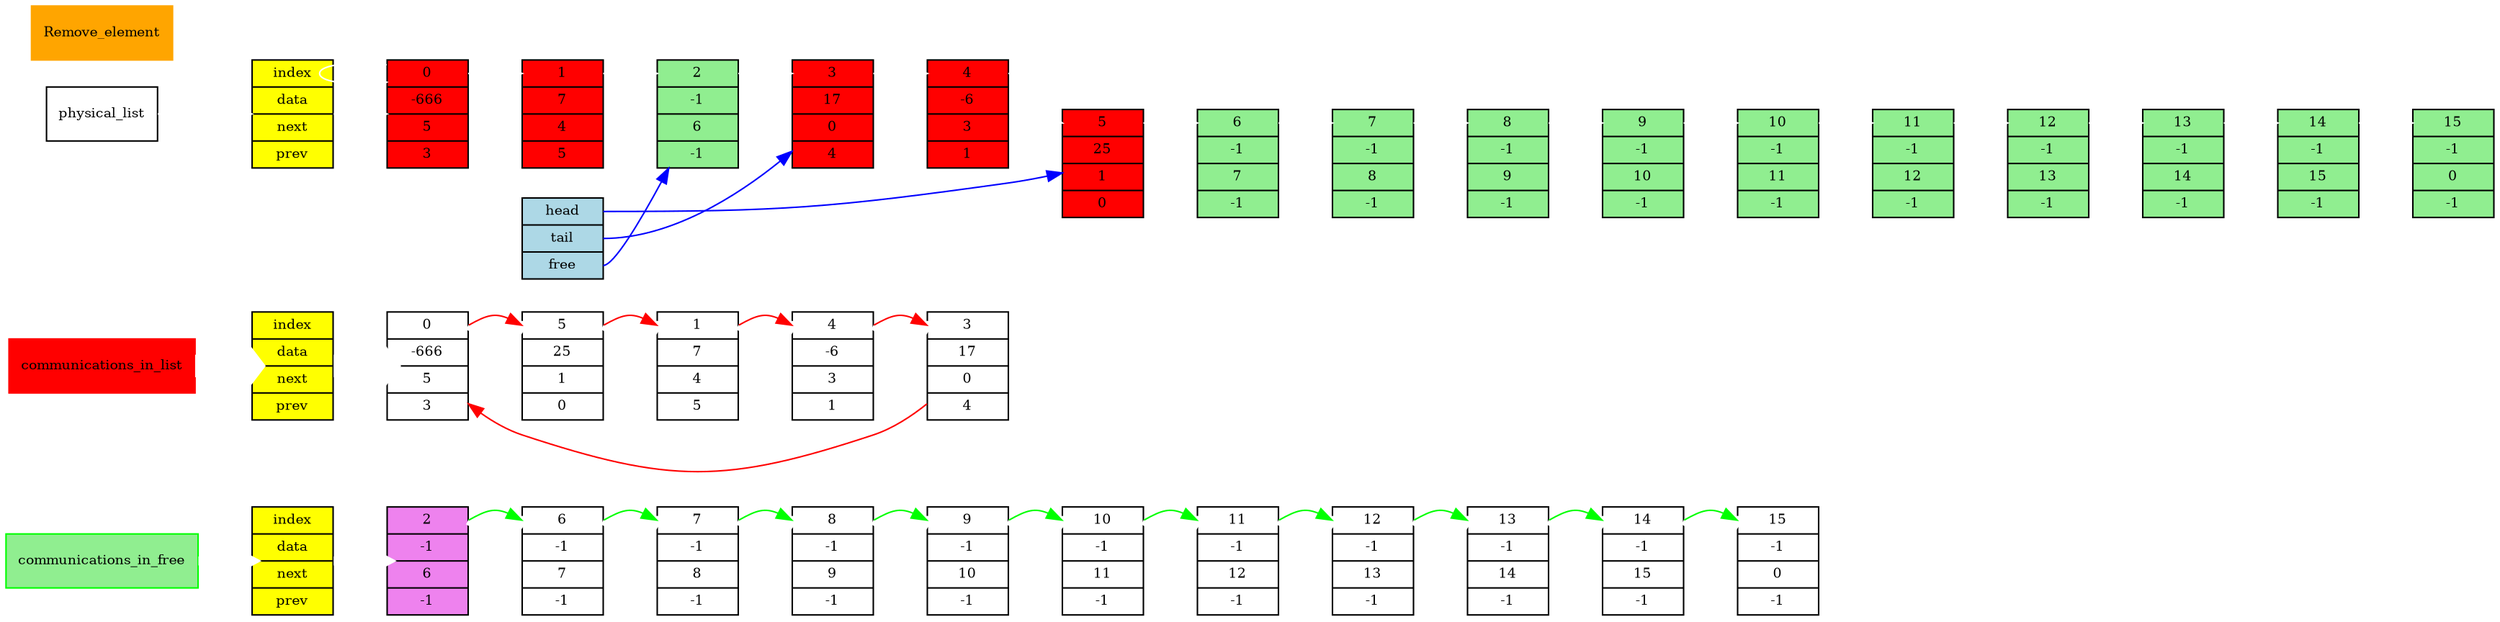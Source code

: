 digraph
{
	rankdir = LR;
	node[fontsize=9];
	edge[color="green",fontsize=12]

	subgraph
	{
		communications_in_free [shape="rectangle", color = "green", style="filled",fillcolor="lightgreen"]

		names_free [shape=record, label=" index | data | next | prev ", style="filled",fillcolor="yellow"]

		name2 [shape=record, label="<f2>    2 |   -1 |    6 |   -1 ", style="filled",fillcolor="violet"]
		name6 [shape=record, label="<f6>    6 |   -1 |    7 |   -1 "]
		name7 [shape=record, label="<f7>    7 |   -1 |    8 |   -1 "]
		name8 [shape=record, label="<f8>    8 |   -1 |    9 |   -1 "]
		name9 [shape=record, label="<f9>    9 |   -1 |   10 |   -1 "]
		name10 [shape=record, label="<f10>   10 |   -1 |   11 |   -1 "]
		name11 [shape=record, label="<f11>   11 |   -1 |   12 |   -1 "]
		name12 [shape=record, label="<f12>   12 |   -1 |   13 |   -1 "]
		name13 [shape=record, label="<f13>   13 |   -1 |   14 |   -1 "]
		name14 [shape=record, label="<f14>   14 |   -1 |   15 |   -1 "]
		name15 [shape=record, label="<f15>   15 |   -1 |    0 |   -1 "]
		
		name2:<f2> -> name6:<f6> -> name7:<f7> -> name8:<f8> -> name9:<f9> -> name10:<f10> -> name11:<f11> -> name12:<f12> -> name13:<f13> -> name14:<f14> -> name15:<f15> [penwidth = 6.0, color="white"]
		name2:<f2> -> name6:<f6> -> name7:<f7> -> name8:<f8> -> name9:<f9> -> name10:<f10> -> name11:<f11> -> name12:<f12> -> name13:<f13> -> name14:<f14> -> name15:<f15> 

		communications_in_free -> names_free -> name2 [penwidth = 6.0, color="white"]
	}

	edge[color="red",fontsize=12]

	subgraph
	{
		communications_in_list [shape="rectangle", color = "red", style="filled",fillcolor="red"]

		names_list [shape=record, label=" index | data | next | prev ", style="filled",fillcolor="yellow"]

		name0 [shape=record, label="<f0>    0 | -666 |    5 |    3 "]
		name5 [shape=record, label="<f5>    5 |   25 |    1 |    0 "]
		name1 [shape=record, label="<f1>    1 |    7 |    4 |    5 "]
		name4 [shape=record, label="<f4>    4 |   -6 |    3 |    1 "]
		name3 [shape=record, label="<f3>    3 |   17 |    0 |    4 "]
		
		name0:<f0> -> name5:<f5> -> name1:<f1> -> name4:<f4> -> name3:<f3> [penwidth = 6.0, color="white"]
		name0:<f0> -> name5:<f5> -> name1:<f1> -> name4:<f4> -> name3:<f3> 
		name3 -> name0
		communications_in_list -> names_list -> name0 [penwidth = 15.0, color="white"]
	}

	edge[color="white",fontsize=12]

	subgraph
	{
		header [shape=record, label="<f0> head | <f1> tail | <f2> free", style="filled",fillcolor="lightblue"]
	}
		edge[color="blue",fontsize=12]

	subgraph
	{
		header:<f0> -> name_ph5
	header:<f1> -> name_ph3
	header:<f2> -> name_ph2
	}

	edge[color="white",fontsize=12]

	subgraph
	{
		physical_list [shape="rectangle", color = "black"]

		names_physical_list [shape=record, label=" index | data | next | prev ", style="filled",fillcolor="yellow"]

		name_ph0 [shape=record, label="<f0>    0 | -666 |    5 |    3 ", style="filled",fillcolor="red"]
		name_ph1 [shape=record, label="<f1>    1 |    7 |    4 |    5 ", style="filled",fillcolor="red"]
		name_ph2 [shape=record, label="<f2>    2 |   -1 |    6 |   -1 ", style="filled",fillcolor="lightgreen"]
		name_ph3 [shape=record, label="<f3>    3 |   17 |    0 |    4 ", style="filled",fillcolor="red"]
		name_ph4 [shape=record, label="<f4>    4 |   -6 |    3 |    1 ", style="filled",fillcolor="red"]
		name_ph5 [shape=record, label="<f5>    5 |   25 |    1 |    0 ", style="filled",fillcolor="red"]
		name_ph6 [shape=record, label="<f6>    6 |   -1 |    7 |   -1 ", style="filled",fillcolor="lightgreen"]
		name_ph7 [shape=record, label="<f7>    7 |   -1 |    8 |   -1 ", style="filled",fillcolor="lightgreen"]
		name_ph8 [shape=record, label="<f8>    8 |   -1 |    9 |   -1 ", style="filled",fillcolor="lightgreen"]
		name_ph9 [shape=record, label="<f9>    9 |   -1 |   10 |   -1 ", style="filled",fillcolor="lightgreen"]
		name_ph10 [shape=record, label="<f10>   10 |   -1 |   11 |   -1 ", style="filled",fillcolor="lightgreen"]
		name_ph11 [shape=record, label="<f11>   11 |   -1 |   12 |   -1 ", style="filled",fillcolor="lightgreen"]
		name_ph12 [shape=record, label="<f12>   12 |   -1 |   13 |   -1 ", style="filled",fillcolor="lightgreen"]
		name_ph13 [shape=record, label="<f13>   13 |   -1 |   14 |   -1 ", style="filled",fillcolor="lightgreen"]
		name_ph14 [shape=record, label="<f14>   14 |   -1 |   15 |   -1 ", style="filled",fillcolor="lightgreen"]
		name_ph15 [shape=record, label="<f15>   15 |   -1 |    0 |   -1 ", style="filled",fillcolor="lightgreen"]
		
		name_ph0:<f0> -> name_ph0:<f0> -> name_ph1:<f1> -> name_ph2:<f2> -> name_ph3:<f3> -> name_ph4:<f4> -> name_ph5:<f5> -> name_ph6:<f6> -> name_ph7:<f7> -> name_ph8:<f8> -> name_ph9:<f9> -> name_ph10:<f10> -> name_ph11:<f11> -> name_ph12:<f12> -> name_ph13:<f13> -> name_ph14:<f14> -> name_ph15:<f15> 
		physical_list -> names_physical_list -> name_ph0
	}

	edge[color="white",fontsize=12]

	subgraph
	{
		Remove_element[shape="rectangle", color = "orange", style="filled",fillcolor="orange"]
	}

	
}